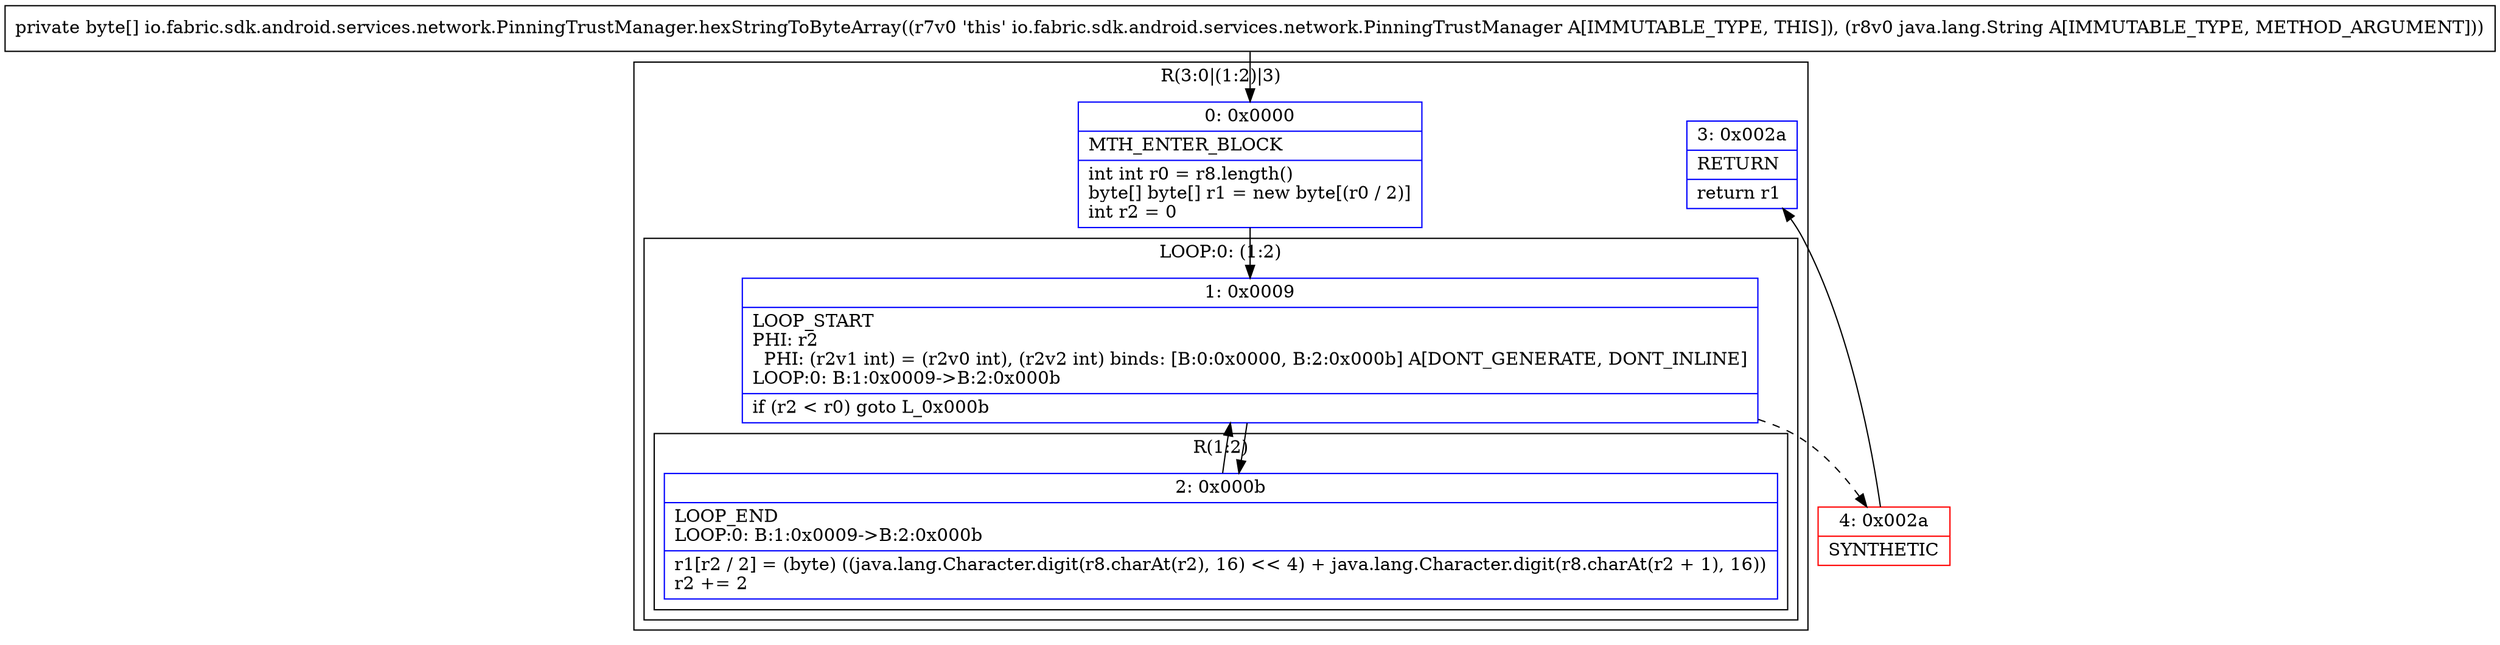 digraph "CFG forio.fabric.sdk.android.services.network.PinningTrustManager.hexStringToByteArray(Ljava\/lang\/String;)[B" {
subgraph cluster_Region_1773604613 {
label = "R(3:0|(1:2)|3)";
node [shape=record,color=blue];
Node_0 [shape=record,label="{0\:\ 0x0000|MTH_ENTER_BLOCK\l|int int r0 = r8.length()\lbyte[] byte[] r1 = new byte[(r0 \/ 2)]\lint r2 = 0\l}"];
subgraph cluster_LoopRegion_2054770784 {
label = "LOOP:0: (1:2)";
node [shape=record,color=blue];
Node_1 [shape=record,label="{1\:\ 0x0009|LOOP_START\lPHI: r2 \l  PHI: (r2v1 int) = (r2v0 int), (r2v2 int) binds: [B:0:0x0000, B:2:0x000b] A[DONT_GENERATE, DONT_INLINE]\lLOOP:0: B:1:0x0009\-\>B:2:0x000b\l|if (r2 \< r0) goto L_0x000b\l}"];
subgraph cluster_Region_556613714 {
label = "R(1:2)";
node [shape=record,color=blue];
Node_2 [shape=record,label="{2\:\ 0x000b|LOOP_END\lLOOP:0: B:1:0x0009\-\>B:2:0x000b\l|r1[r2 \/ 2] = (byte) ((java.lang.Character.digit(r8.charAt(r2), 16) \<\< 4) + java.lang.Character.digit(r8.charAt(r2 + 1), 16))\lr2 += 2\l}"];
}
}
Node_3 [shape=record,label="{3\:\ 0x002a|RETURN\l|return r1\l}"];
}
Node_4 [shape=record,color=red,label="{4\:\ 0x002a|SYNTHETIC\l}"];
MethodNode[shape=record,label="{private byte[] io.fabric.sdk.android.services.network.PinningTrustManager.hexStringToByteArray((r7v0 'this' io.fabric.sdk.android.services.network.PinningTrustManager A[IMMUTABLE_TYPE, THIS]), (r8v0 java.lang.String A[IMMUTABLE_TYPE, METHOD_ARGUMENT])) }"];
MethodNode -> Node_0;
Node_0 -> Node_1;
Node_1 -> Node_2;
Node_1 -> Node_4[style=dashed];
Node_2 -> Node_1;
Node_4 -> Node_3;
}

